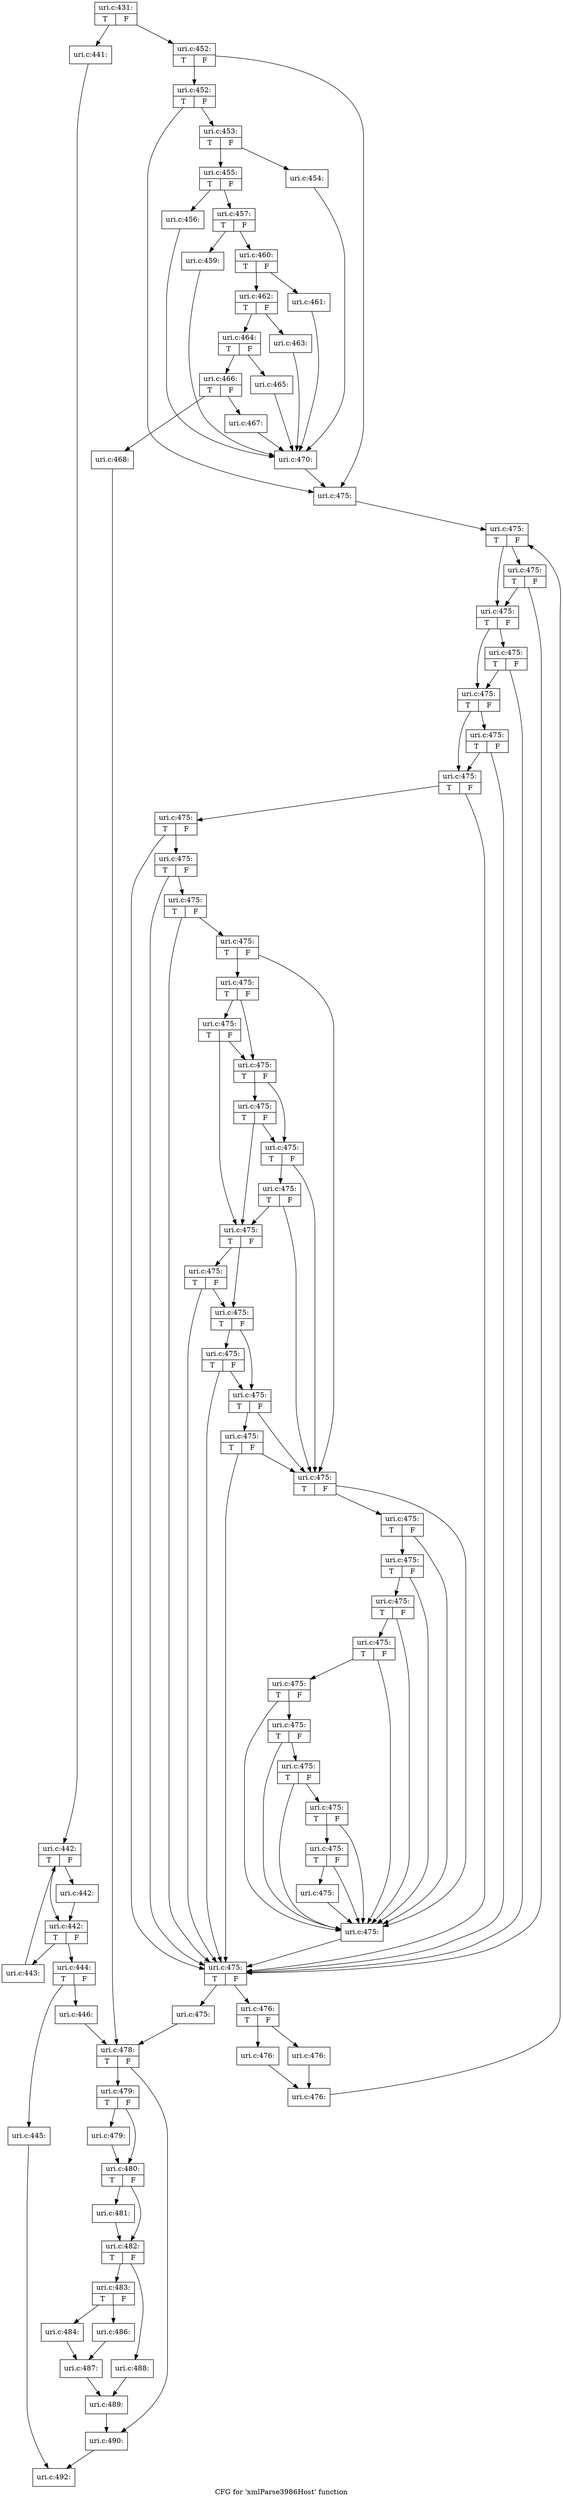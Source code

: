digraph "CFG for 'xmlParse3986Host' function" {
	label="CFG for 'xmlParse3986Host' function";

	Node0x492ceb0 [shape=record,label="{uri.c:431:|{<s0>T|<s1>F}}"];
	Node0x492ceb0 -> Node0x4938340;
	Node0x492ceb0 -> Node0x4938390;
	Node0x4938340 [shape=record,label="{uri.c:441:}"];
	Node0x4938340 -> Node0x4938940;
	Node0x4938940 [shape=record,label="{uri.c:442:|{<s0>T|<s1>F}}"];
	Node0x4938940 -> Node0x4938c30;
	Node0x4938940 -> Node0x4938be0;
	Node0x4938c30 [shape=record,label="{uri.c:442:}"];
	Node0x4938c30 -> Node0x4938be0;
	Node0x4938be0 [shape=record,label="{uri.c:442:|{<s0>T|<s1>F}}"];
	Node0x4938be0 -> Node0x4939270;
	Node0x4938be0 -> Node0x4938b60;
	Node0x4939270 [shape=record,label="{uri.c:443:}"];
	Node0x4939270 -> Node0x4938940;
	Node0x4938b60 [shape=record,label="{uri.c:444:|{<s0>T|<s1>F}}"];
	Node0x4938b60 -> Node0x4939590;
	Node0x4938b60 -> Node0x49395e0;
	Node0x4939590 [shape=record,label="{uri.c:445:}"];
	Node0x4939590 -> Node0x49374f0;
	Node0x49395e0 [shape=record,label="{uri.c:446:}"];
	Node0x49395e0 -> Node0x493a4d0;
	Node0x4938390 [shape=record,label="{uri.c:452:|{<s0>T|<s1>F}}"];
	Node0x4938390 -> Node0x493a750;
	Node0x4938390 -> Node0x493a700;
	Node0x493a750 [shape=record,label="{uri.c:452:|{<s0>T|<s1>F}}"];
	Node0x493a750 -> Node0x493a6b0;
	Node0x493a750 -> Node0x493a700;
	Node0x493a6b0 [shape=record,label="{uri.c:453:|{<s0>T|<s1>F}}"];
	Node0x493a6b0 -> Node0x493aba0;
	Node0x493a6b0 -> Node0x4889ee0;
	Node0x493aba0 [shape=record,label="{uri.c:454:}"];
	Node0x493aba0 -> Node0x488a810;
	Node0x4889ee0 [shape=record,label="{uri.c:455:|{<s0>T|<s1>F}}"];
	Node0x4889ee0 -> Node0x488ab40;
	Node0x4889ee0 -> Node0x488ac80;
	Node0x488ab40 [shape=record,label="{uri.c:456:}"];
	Node0x488ab40 -> Node0x488a810;
	Node0x488ac80 [shape=record,label="{uri.c:457:|{<s0>T|<s1>F}}"];
	Node0x488ac80 -> Node0x493cfb0;
	Node0x488ac80 -> Node0x493d000;
	Node0x493cfb0 [shape=record,label="{uri.c:459:}"];
	Node0x493cfb0 -> Node0x488a810;
	Node0x493d000 [shape=record,label="{uri.c:460:|{<s0>T|<s1>F}}"];
	Node0x493d000 -> Node0x493d400;
	Node0x493d000 -> Node0x493d450;
	Node0x493d400 [shape=record,label="{uri.c:461:}"];
	Node0x493d400 -> Node0x488a810;
	Node0x493d450 [shape=record,label="{uri.c:462:|{<s0>T|<s1>F}}"];
	Node0x493d450 -> Node0x493d8b0;
	Node0x493d450 -> Node0x493d900;
	Node0x493d8b0 [shape=record,label="{uri.c:463:}"];
	Node0x493d8b0 -> Node0x488a810;
	Node0x493d900 [shape=record,label="{uri.c:464:|{<s0>T|<s1>F}}"];
	Node0x493d900 -> Node0x493dd00;
	Node0x493d900 -> Node0x493dd50;
	Node0x493dd00 [shape=record,label="{uri.c:465:}"];
	Node0x493dd00 -> Node0x488a810;
	Node0x493dd50 [shape=record,label="{uri.c:466:|{<s0>T|<s1>F}}"];
	Node0x493dd50 -> Node0x488a960;
	Node0x493dd50 -> Node0x488a6e0;
	Node0x488a960 [shape=record,label="{uri.c:467:}"];
	Node0x488a960 -> Node0x488a810;
	Node0x488a6e0 [shape=record,label="{uri.c:468:}"];
	Node0x488a6e0 -> Node0x493a4d0;
	Node0x488a810 [shape=record,label="{uri.c:470:}"];
	Node0x488a810 -> Node0x493a700;
	Node0x493a700 [shape=record,label="{uri.c:475:}"];
	Node0x493a700 -> Node0x493e530;
	Node0x493e530 [shape=record,label="{uri.c:475:|{<s0>T|<s1>F}}"];
	Node0x493e530 -> Node0x493eb00;
	Node0x493e530 -> Node0x493eab0;
	Node0x493eb00 [shape=record,label="{uri.c:475:|{<s0>T|<s1>F}}"];
	Node0x493eb00 -> Node0x493e7d0;
	Node0x493eb00 -> Node0x493eab0;
	Node0x493eab0 [shape=record,label="{uri.c:475:|{<s0>T|<s1>F}}"];
	Node0x493eab0 -> Node0x493ef10;
	Node0x493eab0 -> Node0x493ea60;
	Node0x493ef10 [shape=record,label="{uri.c:475:|{<s0>T|<s1>F}}"];
	Node0x493ef10 -> Node0x493e7d0;
	Node0x493ef10 -> Node0x493ea60;
	Node0x493ea60 [shape=record,label="{uri.c:475:|{<s0>T|<s1>F}}"];
	Node0x493ea60 -> Node0x493f3c0;
	Node0x493ea60 -> Node0x493ea10;
	Node0x493f3c0 [shape=record,label="{uri.c:475:|{<s0>T|<s1>F}}"];
	Node0x493f3c0 -> Node0x493e7d0;
	Node0x493f3c0 -> Node0x493ea10;
	Node0x493ea10 [shape=record,label="{uri.c:475:|{<s0>T|<s1>F}}"];
	Node0x493ea10 -> Node0x493e7d0;
	Node0x493ea10 -> Node0x493e9c0;
	Node0x493e9c0 [shape=record,label="{uri.c:475:|{<s0>T|<s1>F}}"];
	Node0x493e9c0 -> Node0x493e7d0;
	Node0x493e9c0 -> Node0x493e970;
	Node0x493e970 [shape=record,label="{uri.c:475:|{<s0>T|<s1>F}}"];
	Node0x493e970 -> Node0x493e7d0;
	Node0x493e970 -> Node0x493e8f0;
	Node0x493e8f0 [shape=record,label="{uri.c:475:|{<s0>T|<s1>F}}"];
	Node0x493e8f0 -> Node0x493e7d0;
	Node0x493e8f0 -> Node0x493e870;
	Node0x493e870 [shape=record,label="{uri.c:475:|{<s0>T|<s1>F}}"];
	Node0x493e870 -> Node0x49401b0;
	Node0x493e870 -> Node0x493e820;
	Node0x49401b0 [shape=record,label="{uri.c:475:|{<s0>T|<s1>F}}"];
	Node0x49401b0 -> Node0x49404d0;
	Node0x49401b0 -> Node0x4940480;
	Node0x49404d0 [shape=record,label="{uri.c:475:|{<s0>T|<s1>F}}"];
	Node0x49404d0 -> Node0x4940130;
	Node0x49404d0 -> Node0x4940480;
	Node0x4940480 [shape=record,label="{uri.c:475:|{<s0>T|<s1>F}}"];
	Node0x4940480 -> Node0x4940aa0;
	Node0x4940480 -> Node0x4940430;
	Node0x4940aa0 [shape=record,label="{uri.c:475:|{<s0>T|<s1>F}}"];
	Node0x4940aa0 -> Node0x4940130;
	Node0x4940aa0 -> Node0x4940430;
	Node0x4940430 [shape=record,label="{uri.c:475:|{<s0>T|<s1>F}}"];
	Node0x4940430 -> Node0x4941070;
	Node0x4940430 -> Node0x493e820;
	Node0x4941070 [shape=record,label="{uri.c:475:|{<s0>T|<s1>F}}"];
	Node0x4941070 -> Node0x4940130;
	Node0x4941070 -> Node0x493e820;
	Node0x4940130 [shape=record,label="{uri.c:475:|{<s0>T|<s1>F}}"];
	Node0x4940130 -> Node0x49416e0;
	Node0x4940130 -> Node0x4941690;
	Node0x49416e0 [shape=record,label="{uri.c:475:|{<s0>T|<s1>F}}"];
	Node0x49416e0 -> Node0x493e7d0;
	Node0x49416e0 -> Node0x4941690;
	Node0x4941690 [shape=record,label="{uri.c:475:|{<s0>T|<s1>F}}"];
	Node0x4941690 -> Node0x4941cb0;
	Node0x4941690 -> Node0x4941640;
	Node0x4941cb0 [shape=record,label="{uri.c:475:|{<s0>T|<s1>F}}"];
	Node0x4941cb0 -> Node0x493e7d0;
	Node0x4941cb0 -> Node0x4941640;
	Node0x4941640 [shape=record,label="{uri.c:475:|{<s0>T|<s1>F}}"];
	Node0x4941640 -> Node0x4942280;
	Node0x4941640 -> Node0x493e820;
	Node0x4942280 [shape=record,label="{uri.c:475:|{<s0>T|<s1>F}}"];
	Node0x4942280 -> Node0x493e7d0;
	Node0x4942280 -> Node0x493e820;
	Node0x493e820 [shape=record,label="{uri.c:475:|{<s0>T|<s1>F}}"];
	Node0x493e820 -> Node0x4942850;
	Node0x493e820 -> Node0x4942df0;
	Node0x4942df0 [shape=record,label="{uri.c:475:|{<s0>T|<s1>F}}"];
	Node0x4942df0 -> Node0x4942850;
	Node0x4942df0 -> Node0x4942da0;
	Node0x4942da0 [shape=record,label="{uri.c:475:|{<s0>T|<s1>F}}"];
	Node0x4942da0 -> Node0x4942850;
	Node0x4942da0 -> Node0x4942d50;
	Node0x4942d50 [shape=record,label="{uri.c:475:|{<s0>T|<s1>F}}"];
	Node0x4942d50 -> Node0x4942850;
	Node0x4942d50 -> Node0x4942b20;
	Node0x4942b20 [shape=record,label="{uri.c:475:|{<s0>T|<s1>F}}"];
	Node0x4942b20 -> Node0x4942850;
	Node0x4942b20 -> Node0x4942ad0;
	Node0x4942ad0 [shape=record,label="{uri.c:475:|{<s0>T|<s1>F}}"];
	Node0x4942ad0 -> Node0x4942850;
	Node0x4942ad0 -> Node0x4942a80;
	Node0x4942a80 [shape=record,label="{uri.c:475:|{<s0>T|<s1>F}}"];
	Node0x4942a80 -> Node0x4942850;
	Node0x4942a80 -> Node0x4942a30;
	Node0x4942a30 [shape=record,label="{uri.c:475:|{<s0>T|<s1>F}}"];
	Node0x4942a30 -> Node0x4942850;
	Node0x4942a30 -> Node0x49429e0;
	Node0x49429e0 [shape=record,label="{uri.c:475:|{<s0>T|<s1>F}}"];
	Node0x49429e0 -> Node0x4942850;
	Node0x49429e0 -> Node0x4942990;
	Node0x4942990 [shape=record,label="{uri.c:475:|{<s0>T|<s1>F}}"];
	Node0x4942990 -> Node0x4942850;
	Node0x4942990 -> Node0x4942940;
	Node0x4942940 [shape=record,label="{uri.c:475:}"];
	Node0x4942940 -> Node0x4942850;
	Node0x4942850 [shape=record,label="{uri.c:475:}"];
	Node0x4942850 -> Node0x493e7d0;
	Node0x493e7d0 [shape=record,label="{uri.c:475:|{<s0>T|<s1>F}}"];
	Node0x493e7d0 -> Node0x4944480;
	Node0x493e7d0 -> Node0x493e750;
	Node0x4944480 [shape=record,label="{uri.c:476:|{<s0>T|<s1>F}}"];
	Node0x4944480 -> Node0x4944a00;
	Node0x4944480 -> Node0x4944a50;
	Node0x4944a00 [shape=record,label="{uri.c:476:}"];
	Node0x4944a00 -> Node0x4944aa0;
	Node0x4944a50 [shape=record,label="{uri.c:476:}"];
	Node0x4944a50 -> Node0x4944aa0;
	Node0x4944aa0 [shape=record,label="{uri.c:476:}"];
	Node0x4944aa0 -> Node0x493e530;
	Node0x493e750 [shape=record,label="{uri.c:475:}"];
	Node0x493e750 -> Node0x493a4d0;
	Node0x493a4d0 [shape=record,label="{uri.c:478:|{<s0>T|<s1>F}}"];
	Node0x493a4d0 -> Node0x4945210;
	Node0x493a4d0 -> Node0x4945260;
	Node0x4945210 [shape=record,label="{uri.c:479:|{<s0>T|<s1>F}}"];
	Node0x4945210 -> Node0x4945620;
	Node0x4945210 -> Node0x4945670;
	Node0x4945620 [shape=record,label="{uri.c:479:}"];
	Node0x4945620 -> Node0x4945670;
	Node0x4945670 [shape=record,label="{uri.c:480:|{<s0>T|<s1>F}}"];
	Node0x4945670 -> Node0x4945fe0;
	Node0x4945670 -> Node0x4946030;
	Node0x4945fe0 [shape=record,label="{uri.c:481:}"];
	Node0x4945fe0 -> Node0x4946030;
	Node0x4946030 [shape=record,label="{uri.c:482:|{<s0>T|<s1>F}}"];
	Node0x4946030 -> Node0x49467c0;
	Node0x4946030 -> Node0x4946860;
	Node0x49467c0 [shape=record,label="{uri.c:483:|{<s0>T|<s1>F}}"];
	Node0x49467c0 -> Node0x4946c80;
	Node0x49467c0 -> Node0x4946d20;
	Node0x4946c80 [shape=record,label="{uri.c:484:}"];
	Node0x4946c80 -> Node0x4946cd0;
	Node0x4946d20 [shape=record,label="{uri.c:486:}"];
	Node0x4946d20 -> Node0x4946cd0;
	Node0x4946cd0 [shape=record,label="{uri.c:487:}"];
	Node0x4946cd0 -> Node0x4946810;
	Node0x4946860 [shape=record,label="{uri.c:488:}"];
	Node0x4946860 -> Node0x4946810;
	Node0x4946810 [shape=record,label="{uri.c:489:}"];
	Node0x4946810 -> Node0x4945260;
	Node0x4945260 [shape=record,label="{uri.c:490:}"];
	Node0x4945260 -> Node0x49374f0;
	Node0x49374f0 [shape=record,label="{uri.c:492:}"];
}
